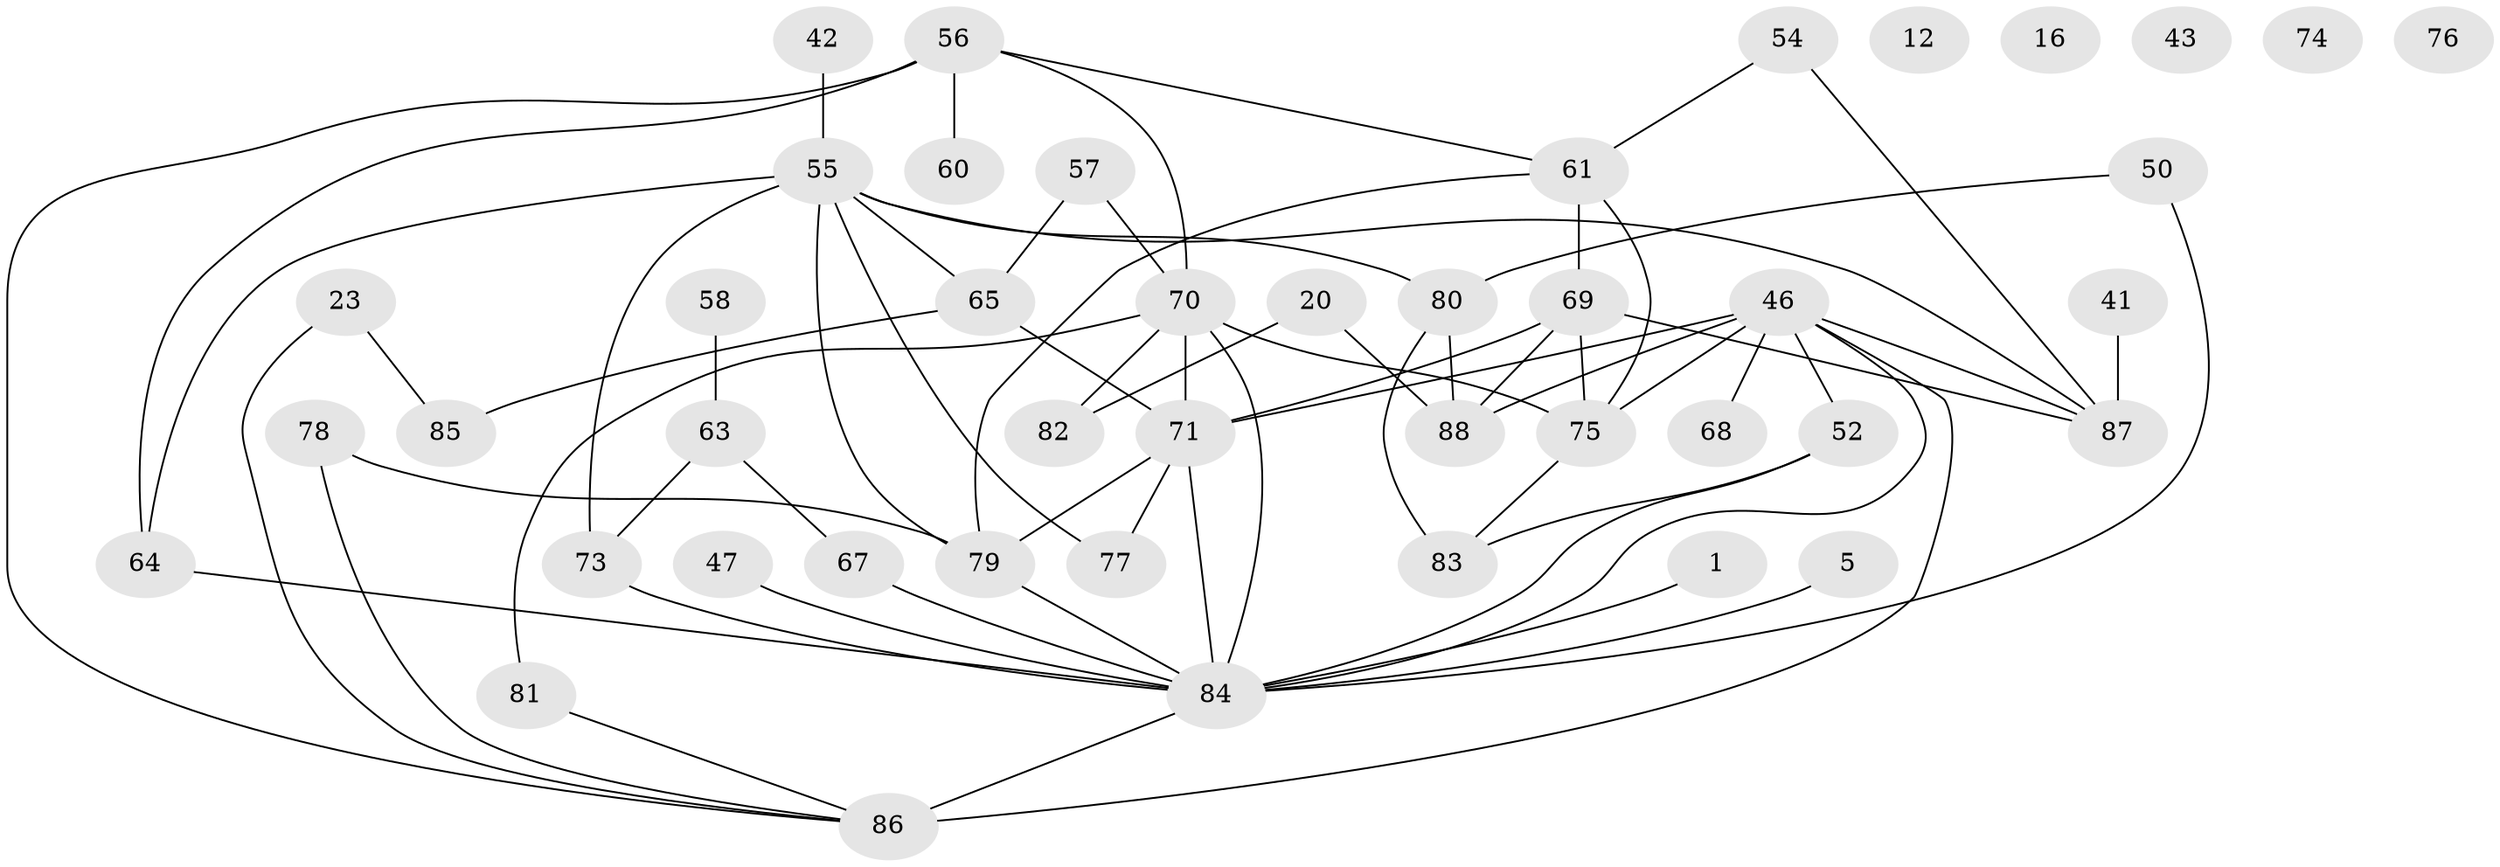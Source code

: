 // original degree distribution, {1: 0.14772727272727273, 2: 0.23863636363636365, 3: 0.22727272727272727, 6: 0.03409090909090909, 0: 0.056818181818181816, 5: 0.13636363636363635, 7: 0.03409090909090909, 4: 0.11363636363636363, 8: 0.011363636363636364}
// Generated by graph-tools (version 1.1) at 2025/38/03/09/25 04:38:47]
// undirected, 44 vertices, 68 edges
graph export_dot {
graph [start="1"]
  node [color=gray90,style=filled];
  1;
  5;
  12;
  16;
  20;
  23;
  41;
  42;
  43;
  46 [super="+29"];
  47;
  50;
  52 [super="+39"];
  54;
  55 [super="+17+45"];
  56 [super="+49"];
  57 [super="+11+22+4"];
  58;
  60;
  61 [super="+3+25"];
  63 [super="+51"];
  64;
  65;
  67;
  68;
  69 [super="+40"];
  70 [super="+21+66"];
  71 [super="+32+48+30"];
  73 [super="+37+72"];
  74;
  75 [super="+27+33"];
  76;
  77;
  78;
  79 [super="+36+7"];
  80 [super="+31"];
  81 [super="+2+9"];
  82;
  83;
  84 [super="+34+35+59+38"];
  85;
  86 [super="+13+18"];
  87 [super="+53"];
  88;
  1 -- 84;
  5 -- 84;
  20 -- 82;
  20 -- 88;
  23 -- 85;
  23 -- 86;
  41 -- 87;
  42 -- 55;
  46 -- 52;
  46 -- 84;
  46 -- 88 [weight=2];
  46 -- 68;
  46 -- 87;
  46 -- 75;
  46 -- 71 [weight=2];
  46 -- 86 [weight=2];
  47 -- 84;
  50 -- 80;
  50 -- 84;
  52 -- 83;
  52 -- 84 [weight=3];
  54 -- 87;
  54 -- 61;
  55 -- 64 [weight=2];
  55 -- 87 [weight=2];
  55 -- 77;
  55 -- 65;
  55 -- 79;
  55 -- 80;
  55 -- 73;
  56 -- 61;
  56 -- 86;
  56 -- 64;
  56 -- 60;
  56 -- 70;
  57 -- 65;
  57 -- 70;
  58 -- 63;
  61 -- 69 [weight=2];
  61 -- 79;
  61 -- 75;
  63 -- 67;
  63 -- 73;
  64 -- 84 [weight=4];
  65 -- 71;
  65 -- 85;
  67 -- 84;
  69 -- 88;
  69 -- 87;
  69 -- 71 [weight=2];
  69 -- 75;
  70 -- 82;
  70 -- 84 [weight=4];
  70 -- 81;
  70 -- 75;
  70 -- 71;
  71 -- 84;
  71 -- 77;
  71 -- 79 [weight=3];
  73 -- 84 [weight=2];
  75 -- 83;
  78 -- 79;
  78 -- 86;
  79 -- 84;
  80 -- 83;
  80 -- 88;
  81 -- 86;
  84 -- 86 [weight=2];
}

